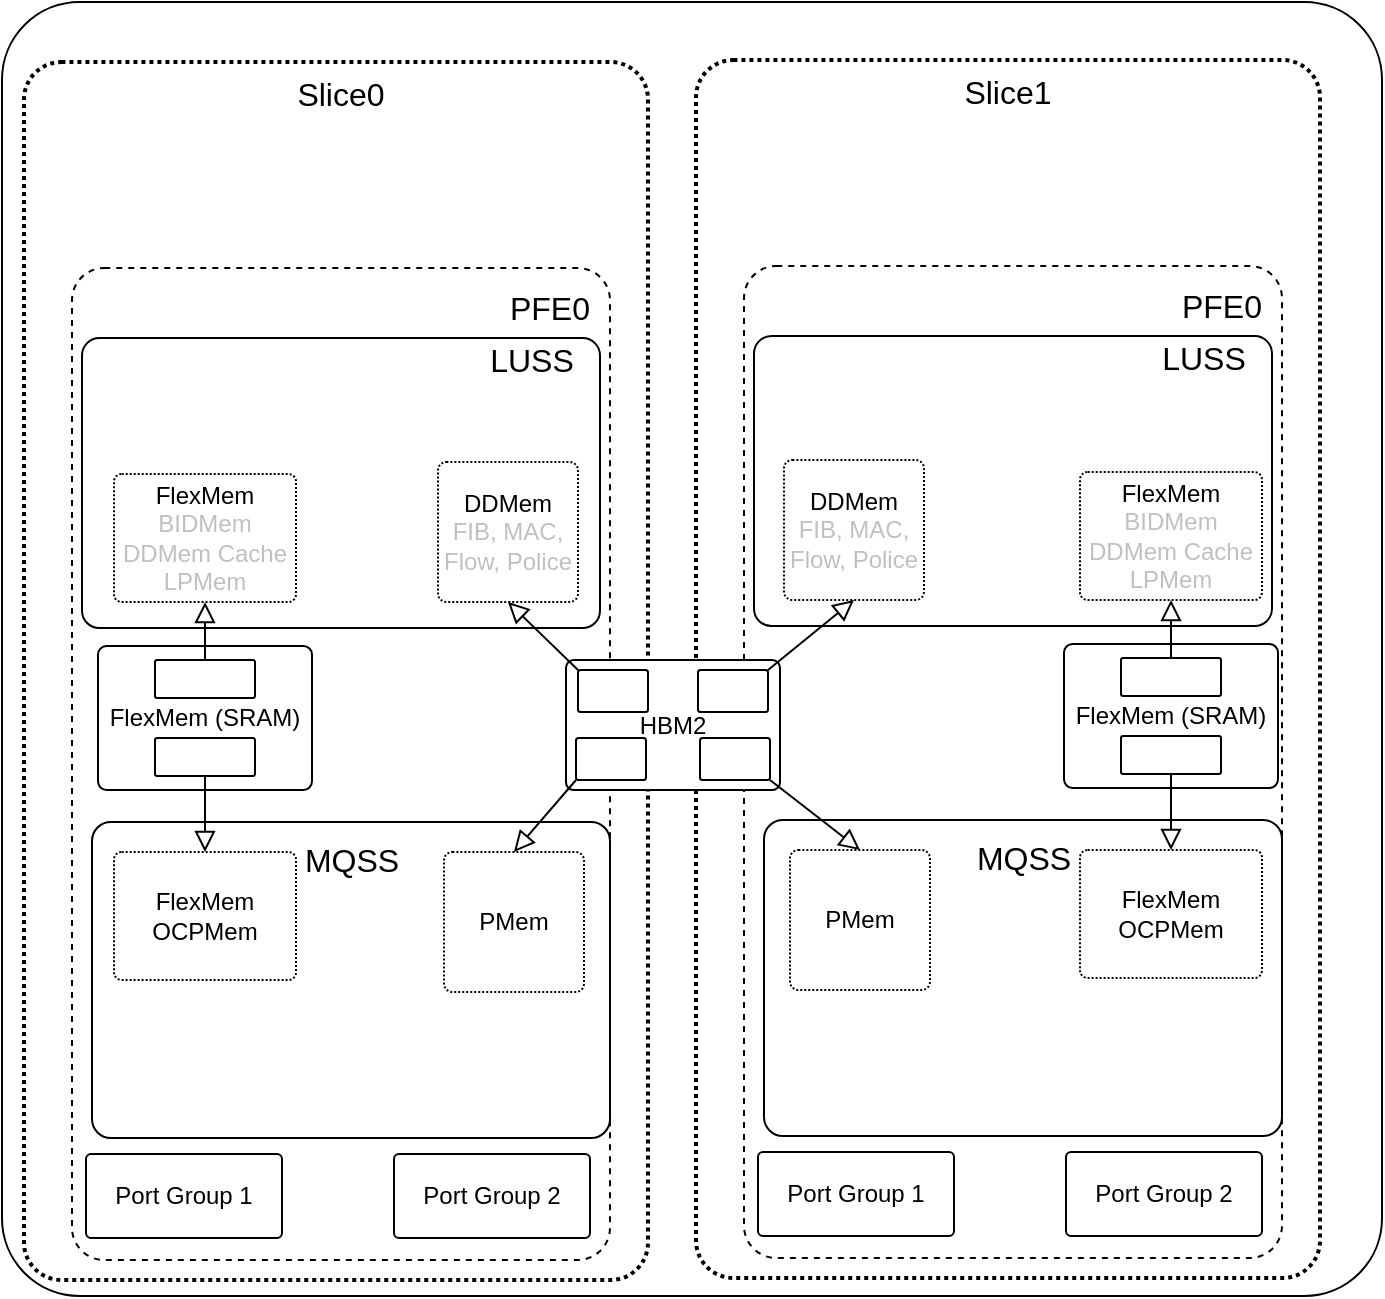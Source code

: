 <mxfile version="24.8.6">
  <diagram name="Page-1" id="Ym4bJsmRE7cuu_R5d9xZ">
    <mxGraphModel dx="1116" dy="1093" grid="0" gridSize="10" guides="1" tooltips="1" connect="1" arrows="1" fold="1" page="0" pageScale="1" pageWidth="850" pageHeight="1100" math="0" shadow="0">
      <root>
        <mxCell id="0" />
        <mxCell id="1" parent="0" />
        <mxCell id="KT2xi9yPrRJrvXMyFJU4-1" value="" style="rounded=1;whiteSpace=wrap;html=1;arcSize=6;" vertex="1" parent="1">
          <mxGeometry x="-61" y="-205" width="690" height="647" as="geometry" />
        </mxCell>
        <mxCell id="KT2xi9yPrRJrvXMyFJU4-27" value="" style="group" vertex="1" connectable="0" parent="1">
          <mxGeometry x="-50" y="-175" width="312" height="609" as="geometry" />
        </mxCell>
        <mxCell id="KT2xi9yPrRJrvXMyFJU4-25" value="" style="rounded=1;whiteSpace=wrap;html=1;dashed=1;imageHeight=24;arcSize=6;dashPattern=1 1;strokeWidth=2;" vertex="1" parent="KT2xi9yPrRJrvXMyFJU4-27">
          <mxGeometry width="312" height="609" as="geometry" />
        </mxCell>
        <mxCell id="KT2xi9yPrRJrvXMyFJU4-26" value="Slice0" style="text;html=1;align=center;verticalAlign=middle;whiteSpace=wrap;rounded=0;fontSize=16;" vertex="1" parent="KT2xi9yPrRJrvXMyFJU4-27">
          <mxGeometry x="125" width="67" height="32.39" as="geometry" />
        </mxCell>
        <mxCell id="KT2xi9yPrRJrvXMyFJU4-29" value="FLT" style="rounded=1;whiteSpace=wrap;html=1;arcSize=6;" vertex="1" parent="KT2xi9yPrRJrvXMyFJU4-27">
          <mxGeometry x="130.288" y="188" width="48.099" height="35" as="geometry" />
        </mxCell>
        <mxCell id="KT2xi9yPrRJrvXMyFJU4-13" value="" style="group;strokeWidth=2;" vertex="1" connectable="0" parent="1">
          <mxGeometry x="-26" y="-72" width="269" height="496" as="geometry" />
        </mxCell>
        <mxCell id="KT2xi9yPrRJrvXMyFJU4-2" value="" style="rounded=1;whiteSpace=wrap;html=1;dashed=1;arcSize=6;" vertex="1" parent="KT2xi9yPrRJrvXMyFJU4-13">
          <mxGeometry width="269" height="496" as="geometry" />
        </mxCell>
        <mxCell id="KT2xi9yPrRJrvXMyFJU4-10" value="PFE0" style="text;html=1;align=center;verticalAlign=middle;whiteSpace=wrap;rounded=0;fontSize=16;" vertex="1" parent="KT2xi9yPrRJrvXMyFJU4-13">
          <mxGeometry x="209" y="3.39" width="60" height="33.895" as="geometry" />
        </mxCell>
        <mxCell id="KT2xi9yPrRJrvXMyFJU4-14" value="" style="group" vertex="1" connectable="0" parent="KT2xi9yPrRJrvXMyFJU4-13">
          <mxGeometry x="7" y="443" width="98" height="42" as="geometry" />
        </mxCell>
        <mxCell id="KT2xi9yPrRJrvXMyFJU4-15" value="Port Group 1" style="rounded=1;whiteSpace=wrap;html=1;arcSize=6;" vertex="1" parent="KT2xi9yPrRJrvXMyFJU4-14">
          <mxGeometry width="98.0" height="42.0" as="geometry" />
        </mxCell>
        <mxCell id="KT2xi9yPrRJrvXMyFJU4-20" value="" style="group" vertex="1" connectable="0" parent="KT2xi9yPrRJrvXMyFJU4-13">
          <mxGeometry x="161" y="443" width="98" height="42" as="geometry" />
        </mxCell>
        <mxCell id="KT2xi9yPrRJrvXMyFJU4-21" value="Port Group 2" style="rounded=1;whiteSpace=wrap;html=1;arcSize=6;" vertex="1" parent="KT2xi9yPrRJrvXMyFJU4-20">
          <mxGeometry width="98.0" height="42.0" as="geometry" />
        </mxCell>
        <mxCell id="KT2xi9yPrRJrvXMyFJU4-7" value="" style="group" vertex="1" connectable="0" parent="KT2xi9yPrRJrvXMyFJU4-13">
          <mxGeometry x="10" y="277" width="259" height="158" as="geometry" />
        </mxCell>
        <mxCell id="KT2xi9yPrRJrvXMyFJU4-8" value="" style="rounded=1;whiteSpace=wrap;html=1;arcSize=6;" vertex="1" parent="KT2xi9yPrRJrvXMyFJU4-7">
          <mxGeometry width="259" height="158" as="geometry" />
        </mxCell>
        <mxCell id="KT2xi9yPrRJrvXMyFJU4-9" value="MQSS" style="text;html=1;align=center;verticalAlign=middle;whiteSpace=wrap;rounded=0;fontSize=16;" vertex="1" parent="KT2xi9yPrRJrvXMyFJU4-7">
          <mxGeometry x="99.5" y="4" width="60" height="30" as="geometry" />
        </mxCell>
        <mxCell id="KT2xi9yPrRJrvXMyFJU4-71" value="PMem" style="rounded=1;whiteSpace=wrap;html=1;arcSize=6;dashed=1;dashPattern=1 1;" vertex="1" parent="KT2xi9yPrRJrvXMyFJU4-7">
          <mxGeometry x="176" y="15" width="70" height="70" as="geometry" />
        </mxCell>
        <mxCell id="KT2xi9yPrRJrvXMyFJU4-91" value="" style="group;dashed=1;dashPattern=8 8;" vertex="1" connectable="0" parent="KT2xi9yPrRJrvXMyFJU4-7">
          <mxGeometry x="11" y="15" width="91" height="64" as="geometry" />
        </mxCell>
        <mxCell id="KT2xi9yPrRJrvXMyFJU4-92" value="&lt;div&gt;FlexMem&lt;br&gt;&lt;/div&gt;OCPMem" style="rounded=1;whiteSpace=wrap;html=1;arcSize=6;dashed=1;dashPattern=1 1;" vertex="1" parent="KT2xi9yPrRJrvXMyFJU4-91">
          <mxGeometry width="91.0" height="64.0" as="geometry" />
        </mxCell>
        <mxCell id="KT2xi9yPrRJrvXMyFJU4-69" value="&lt;div&gt;FlexMem (SRAM)&lt;/div&gt;" style="rounded=1;whiteSpace=wrap;html=1;arcSize=6;" vertex="1" parent="KT2xi9yPrRJrvXMyFJU4-13">
          <mxGeometry x="13" y="189" width="107" height="72" as="geometry" />
        </mxCell>
        <mxCell id="KT2xi9yPrRJrvXMyFJU4-84" value="" style="group" vertex="1" connectable="0" parent="KT2xi9yPrRJrvXMyFJU4-13">
          <mxGeometry x="41.5" y="196" width="50" height="19" as="geometry" />
        </mxCell>
        <mxCell id="KT2xi9yPrRJrvXMyFJU4-85" value="" style="rounded=1;whiteSpace=wrap;html=1;arcSize=6;" vertex="1" parent="KT2xi9yPrRJrvXMyFJU4-84">
          <mxGeometry width="50.0" height="19.0" as="geometry" />
        </mxCell>
        <mxCell id="KT2xi9yPrRJrvXMyFJU4-87" value="" style="group" vertex="1" connectable="0" parent="KT2xi9yPrRJrvXMyFJU4-13">
          <mxGeometry x="41.5" y="235" width="50" height="19" as="geometry" />
        </mxCell>
        <mxCell id="KT2xi9yPrRJrvXMyFJU4-88" value="" style="rounded=1;whiteSpace=wrap;html=1;arcSize=6;" vertex="1" parent="KT2xi9yPrRJrvXMyFJU4-87">
          <mxGeometry width="50.0" height="19.0" as="geometry" />
        </mxCell>
        <mxCell id="KT2xi9yPrRJrvXMyFJU4-93" style="edgeStyle=none;curved=1;rounded=0;orthogonalLoop=1;jettySize=auto;html=1;exitX=0.5;exitY=1;exitDx=0;exitDy=0;entryX=0.5;entryY=0;entryDx=0;entryDy=0;fontSize=12;startSize=8;endSize=8;endArrow=block;endFill=0;" edge="1" parent="KT2xi9yPrRJrvXMyFJU4-13" source="KT2xi9yPrRJrvXMyFJU4-88" target="KT2xi9yPrRJrvXMyFJU4-92">
          <mxGeometry relative="1" as="geometry" />
        </mxCell>
        <mxCell id="KT2xi9yPrRJrvXMyFJU4-6" value="" style="group" vertex="1" connectable="0" parent="1">
          <mxGeometry x="-21" y="-37" width="259" height="146" as="geometry" />
        </mxCell>
        <mxCell id="KT2xi9yPrRJrvXMyFJU4-4" value="" style="rounded=1;whiteSpace=wrap;html=1;arcSize=6;" vertex="1" parent="KT2xi9yPrRJrvXMyFJU4-6">
          <mxGeometry width="259" height="145.017" as="geometry" />
        </mxCell>
        <mxCell id="KT2xi9yPrRJrvXMyFJU4-5" value="LUSS" style="text;html=1;align=center;verticalAlign=middle;whiteSpace=wrap;rounded=0;fontSize=16;" vertex="1" parent="KT2xi9yPrRJrvXMyFJU4-6">
          <mxGeometry x="195" y="6.965" width="60" height="7.24" as="geometry" />
        </mxCell>
        <mxCell id="KT2xi9yPrRJrvXMyFJU4-63" value="&lt;div&gt;DDMem&lt;/div&gt;&lt;font color=&quot;#c0c0c0&quot;&gt;FIB, MAC, Flow, Police&lt;/font&gt;" style="rounded=1;whiteSpace=wrap;html=1;arcSize=6;dashed=1;dashPattern=1 1;" vertex="1" parent="KT2xi9yPrRJrvXMyFJU4-6">
          <mxGeometry x="178" y="62" width="70" height="70" as="geometry" />
        </mxCell>
        <mxCell id="KT2xi9yPrRJrvXMyFJU4-33" value="" style="group" vertex="1" connectable="0" parent="KT2xi9yPrRJrvXMyFJU4-6">
          <mxGeometry x="16" y="68" width="91" height="64" as="geometry" />
        </mxCell>
        <mxCell id="KT2xi9yPrRJrvXMyFJU4-31" value="&lt;div&gt;FlexMem&lt;br&gt;&lt;/div&gt;&lt;div&gt;&lt;font color=&quot;#c0c0c0&quot;&gt;BIDMem&lt;/font&gt;&lt;/div&gt;&lt;div&gt;&lt;font color=&quot;#c0c0c0&quot;&gt;DDMem Cache&lt;/font&gt;&lt;/div&gt;&lt;div&gt;&lt;font color=&quot;#c0c0c0&quot;&gt;LPMem&lt;/font&gt;&lt;br&gt;&lt;/div&gt;" style="rounded=1;whiteSpace=wrap;html=1;arcSize=6;dashed=1;dashPattern=1 1;" vertex="1" parent="KT2xi9yPrRJrvXMyFJU4-33">
          <mxGeometry width="91.0" height="64.0" as="geometry" />
        </mxCell>
        <mxCell id="KT2xi9yPrRJrvXMyFJU4-90" style="edgeStyle=none;curved=1;rounded=0;orthogonalLoop=1;jettySize=auto;html=1;exitX=0.5;exitY=0;exitDx=0;exitDy=0;entryX=0.5;entryY=1;entryDx=0;entryDy=0;fontSize=12;startSize=8;endSize=8;endArrow=block;endFill=0;" edge="1" parent="1" source="KT2xi9yPrRJrvXMyFJU4-85" target="KT2xi9yPrRJrvXMyFJU4-31">
          <mxGeometry relative="1" as="geometry" />
        </mxCell>
        <mxCell id="KT2xi9yPrRJrvXMyFJU4-94" value="" style="group" vertex="1" connectable="0" parent="1">
          <mxGeometry x="286" y="-176" width="312" height="609" as="geometry" />
        </mxCell>
        <mxCell id="KT2xi9yPrRJrvXMyFJU4-95" value="" style="rounded=1;whiteSpace=wrap;html=1;dashed=1;imageHeight=24;arcSize=6;dashPattern=1 1;strokeWidth=2;" vertex="1" parent="KT2xi9yPrRJrvXMyFJU4-94">
          <mxGeometry width="312" height="609" as="geometry" />
        </mxCell>
        <mxCell id="KT2xi9yPrRJrvXMyFJU4-96" value="Slice1" style="text;html=1;align=center;verticalAlign=middle;whiteSpace=wrap;rounded=0;fontSize=16;" vertex="1" parent="KT2xi9yPrRJrvXMyFJU4-94">
          <mxGeometry x="127.8" width="56.39" height="32.39" as="geometry" />
        </mxCell>
        <mxCell id="KT2xi9yPrRJrvXMyFJU4-97" value="FLT" style="rounded=1;whiteSpace=wrap;html=1;arcSize=6;" vertex="1" parent="KT2xi9yPrRJrvXMyFJU4-94">
          <mxGeometry x="130.288" y="188" width="48.099" height="35" as="geometry" />
        </mxCell>
        <mxCell id="KT2xi9yPrRJrvXMyFJU4-98" value="" style="group;strokeWidth=2;" vertex="1" connectable="0" parent="1">
          <mxGeometry x="310" y="-73" width="269" height="496" as="geometry" />
        </mxCell>
        <mxCell id="KT2xi9yPrRJrvXMyFJU4-99" value="" style="rounded=1;whiteSpace=wrap;html=1;dashed=1;arcSize=6;" vertex="1" parent="KT2xi9yPrRJrvXMyFJU4-98">
          <mxGeometry width="269" height="496" as="geometry" />
        </mxCell>
        <mxCell id="KT2xi9yPrRJrvXMyFJU4-100" value="PFE0" style="text;html=1;align=center;verticalAlign=middle;whiteSpace=wrap;rounded=0;fontSize=16;" vertex="1" parent="KT2xi9yPrRJrvXMyFJU4-98">
          <mxGeometry x="209" y="3.39" width="60" height="33.895" as="geometry" />
        </mxCell>
        <mxCell id="KT2xi9yPrRJrvXMyFJU4-101" value="" style="group" vertex="1" connectable="0" parent="KT2xi9yPrRJrvXMyFJU4-98">
          <mxGeometry x="7" y="443" width="98" height="42" as="geometry" />
        </mxCell>
        <mxCell id="KT2xi9yPrRJrvXMyFJU4-102" value="Port Group 1" style="rounded=1;whiteSpace=wrap;html=1;arcSize=6;" vertex="1" parent="KT2xi9yPrRJrvXMyFJU4-101">
          <mxGeometry width="98.0" height="42.0" as="geometry" />
        </mxCell>
        <mxCell id="KT2xi9yPrRJrvXMyFJU4-103" value="" style="group" vertex="1" connectable="0" parent="KT2xi9yPrRJrvXMyFJU4-98">
          <mxGeometry x="161" y="443" width="98" height="42" as="geometry" />
        </mxCell>
        <mxCell id="KT2xi9yPrRJrvXMyFJU4-104" value="Port Group 2" style="rounded=1;whiteSpace=wrap;html=1;arcSize=6;" vertex="1" parent="KT2xi9yPrRJrvXMyFJU4-103">
          <mxGeometry width="98.0" height="42.0" as="geometry" />
        </mxCell>
        <mxCell id="KT2xi9yPrRJrvXMyFJU4-105" value="" style="group" vertex="1" connectable="0" parent="KT2xi9yPrRJrvXMyFJU4-98">
          <mxGeometry x="10" y="277" width="259" height="158" as="geometry" />
        </mxCell>
        <mxCell id="KT2xi9yPrRJrvXMyFJU4-106" value="" style="rounded=1;whiteSpace=wrap;html=1;arcSize=6;" vertex="1" parent="KT2xi9yPrRJrvXMyFJU4-105">
          <mxGeometry width="259" height="158" as="geometry" />
        </mxCell>
        <mxCell id="KT2xi9yPrRJrvXMyFJU4-107" value="MQSS" style="text;html=1;align=center;verticalAlign=middle;whiteSpace=wrap;rounded=0;fontSize=16;" vertex="1" parent="KT2xi9yPrRJrvXMyFJU4-105">
          <mxGeometry x="99.5" y="4" width="60" height="30" as="geometry" />
        </mxCell>
        <mxCell id="KT2xi9yPrRJrvXMyFJU4-108" value="PMem" style="rounded=1;whiteSpace=wrap;html=1;arcSize=6;dashed=1;dashPattern=1 1;" vertex="1" parent="KT2xi9yPrRJrvXMyFJU4-105">
          <mxGeometry x="13" y="15" width="70" height="70" as="geometry" />
        </mxCell>
        <mxCell id="KT2xi9yPrRJrvXMyFJU4-109" value="" style="group;dashed=1;dashPattern=8 8;" vertex="1" connectable="0" parent="KT2xi9yPrRJrvXMyFJU4-105">
          <mxGeometry x="158" y="15" width="91" height="64" as="geometry" />
        </mxCell>
        <mxCell id="KT2xi9yPrRJrvXMyFJU4-110" value="&lt;div&gt;FlexMem&lt;br&gt;&lt;/div&gt;OCPMem" style="rounded=1;whiteSpace=wrap;html=1;arcSize=6;dashed=1;dashPattern=1 1;" vertex="1" parent="KT2xi9yPrRJrvXMyFJU4-109">
          <mxGeometry width="91.0" height="64.0" as="geometry" />
        </mxCell>
        <mxCell id="KT2xi9yPrRJrvXMyFJU4-111" value="&lt;div&gt;FlexMem (SRAM)&lt;/div&gt;" style="rounded=1;whiteSpace=wrap;html=1;arcSize=6;" vertex="1" parent="KT2xi9yPrRJrvXMyFJU4-98">
          <mxGeometry x="160" y="189" width="107" height="72" as="geometry" />
        </mxCell>
        <mxCell id="KT2xi9yPrRJrvXMyFJU4-112" value="" style="group" vertex="1" connectable="0" parent="KT2xi9yPrRJrvXMyFJU4-98">
          <mxGeometry x="188.5" y="196" width="50" height="19" as="geometry" />
        </mxCell>
        <mxCell id="KT2xi9yPrRJrvXMyFJU4-113" value="" style="rounded=1;whiteSpace=wrap;html=1;arcSize=6;" vertex="1" parent="KT2xi9yPrRJrvXMyFJU4-112">
          <mxGeometry width="50.0" height="19.0" as="geometry" />
        </mxCell>
        <mxCell id="KT2xi9yPrRJrvXMyFJU4-114" value="" style="group" vertex="1" connectable="0" parent="KT2xi9yPrRJrvXMyFJU4-98">
          <mxGeometry x="188.5" y="235" width="50" height="19" as="geometry" />
        </mxCell>
        <mxCell id="KT2xi9yPrRJrvXMyFJU4-115" value="" style="rounded=1;whiteSpace=wrap;html=1;arcSize=6;" vertex="1" parent="KT2xi9yPrRJrvXMyFJU4-114">
          <mxGeometry width="50.0" height="19.0" as="geometry" />
        </mxCell>
        <mxCell id="KT2xi9yPrRJrvXMyFJU4-116" style="edgeStyle=none;curved=1;rounded=0;orthogonalLoop=1;jettySize=auto;html=1;exitX=0.5;exitY=1;exitDx=0;exitDy=0;entryX=0.5;entryY=0;entryDx=0;entryDy=0;fontSize=12;startSize=8;endSize=8;endArrow=block;endFill=0;" edge="1" parent="KT2xi9yPrRJrvXMyFJU4-98" source="KT2xi9yPrRJrvXMyFJU4-115" target="KT2xi9yPrRJrvXMyFJU4-110">
          <mxGeometry relative="1" as="geometry" />
        </mxCell>
        <mxCell id="KT2xi9yPrRJrvXMyFJU4-117" value="" style="group" vertex="1" connectable="0" parent="1">
          <mxGeometry x="315" y="-38" width="259" height="146" as="geometry" />
        </mxCell>
        <mxCell id="KT2xi9yPrRJrvXMyFJU4-118" value="" style="rounded=1;whiteSpace=wrap;html=1;arcSize=6;" vertex="1" parent="KT2xi9yPrRJrvXMyFJU4-117">
          <mxGeometry width="259" height="145.017" as="geometry" />
        </mxCell>
        <mxCell id="KT2xi9yPrRJrvXMyFJU4-119" value="LUSS" style="text;html=1;align=center;verticalAlign=middle;whiteSpace=wrap;rounded=0;fontSize=16;" vertex="1" parent="KT2xi9yPrRJrvXMyFJU4-117">
          <mxGeometry x="195" y="6.965" width="60" height="7.24" as="geometry" />
        </mxCell>
        <mxCell id="KT2xi9yPrRJrvXMyFJU4-120" value="&lt;div&gt;DDMem&lt;/div&gt;&lt;font color=&quot;#c0c0c0&quot;&gt;FIB, MAC, Flow, Police&lt;/font&gt;" style="rounded=1;whiteSpace=wrap;html=1;arcSize=6;dashed=1;dashPattern=1 1;" vertex="1" parent="KT2xi9yPrRJrvXMyFJU4-117">
          <mxGeometry x="15" y="62" width="70" height="70" as="geometry" />
        </mxCell>
        <mxCell id="KT2xi9yPrRJrvXMyFJU4-121" value="" style="group" vertex="1" connectable="0" parent="KT2xi9yPrRJrvXMyFJU4-117">
          <mxGeometry x="163" y="68" width="91" height="64" as="geometry" />
        </mxCell>
        <mxCell id="KT2xi9yPrRJrvXMyFJU4-122" value="&lt;div&gt;FlexMem&lt;br&gt;&lt;/div&gt;&lt;div&gt;&lt;font color=&quot;#c0c0c0&quot;&gt;BIDMem&lt;/font&gt;&lt;/div&gt;&lt;div&gt;&lt;font color=&quot;#c0c0c0&quot;&gt;DDMem Cache&lt;/font&gt;&lt;/div&gt;&lt;div&gt;&lt;font color=&quot;#c0c0c0&quot;&gt;LPMem&lt;/font&gt;&lt;br&gt;&lt;/div&gt;" style="rounded=1;whiteSpace=wrap;html=1;arcSize=6;dashed=1;dashPattern=1 1;" vertex="1" parent="KT2xi9yPrRJrvXMyFJU4-121">
          <mxGeometry width="91.0" height="64.0" as="geometry" />
        </mxCell>
        <mxCell id="KT2xi9yPrRJrvXMyFJU4-126" style="edgeStyle=none;curved=1;rounded=0;orthogonalLoop=1;jettySize=auto;html=1;exitX=0.5;exitY=0;exitDx=0;exitDy=0;entryX=0.5;entryY=1;entryDx=0;entryDy=0;fontSize=12;startSize=8;endSize=8;endArrow=block;endFill=0;" edge="1" parent="1" source="KT2xi9yPrRJrvXMyFJU4-113" target="KT2xi9yPrRJrvXMyFJU4-122">
          <mxGeometry relative="1" as="geometry" />
        </mxCell>
        <mxCell id="KT2xi9yPrRJrvXMyFJU4-75" value="" style="group" vertex="1" connectable="0" parent="1">
          <mxGeometry x="221" y="124" width="107" height="65" as="geometry" />
        </mxCell>
        <mxCell id="KT2xi9yPrRJrvXMyFJU4-23" value="&lt;div&gt;HBM2&lt;/div&gt;" style="rounded=1;whiteSpace=wrap;html=1;arcSize=6;" vertex="1" parent="KT2xi9yPrRJrvXMyFJU4-75">
          <mxGeometry width="107" height="65" as="geometry" />
        </mxCell>
        <mxCell id="KT2xi9yPrRJrvXMyFJU4-65" value="" style="rounded=1;whiteSpace=wrap;html=1;arcSize=6;" vertex="1" parent="KT2xi9yPrRJrvXMyFJU4-75">
          <mxGeometry x="6" y="5" width="35" height="21" as="geometry" />
        </mxCell>
        <mxCell id="KT2xi9yPrRJrvXMyFJU4-72" value="" style="rounded=1;whiteSpace=wrap;html=1;arcSize=6;" vertex="1" parent="KT2xi9yPrRJrvXMyFJU4-75">
          <mxGeometry x="5" y="39" width="35" height="21" as="geometry" />
        </mxCell>
        <mxCell id="KT2xi9yPrRJrvXMyFJU4-73" value="" style="rounded=1;whiteSpace=wrap;html=1;arcSize=6;" vertex="1" parent="KT2xi9yPrRJrvXMyFJU4-75">
          <mxGeometry x="66" y="5" width="35" height="21" as="geometry" />
        </mxCell>
        <mxCell id="KT2xi9yPrRJrvXMyFJU4-74" value="" style="rounded=1;whiteSpace=wrap;html=1;arcSize=6;" vertex="1" parent="KT2xi9yPrRJrvXMyFJU4-75">
          <mxGeometry x="67" y="39" width="35" height="21" as="geometry" />
        </mxCell>
        <mxCell id="KT2xi9yPrRJrvXMyFJU4-125" style="edgeStyle=none;curved=1;rounded=0;orthogonalLoop=1;jettySize=auto;html=1;exitX=1;exitY=1;exitDx=0;exitDy=0;entryX=0.5;entryY=0;entryDx=0;entryDy=0;fontSize=12;startSize=8;endSize=8;endArrow=block;endFill=0;" edge="1" parent="1" source="KT2xi9yPrRJrvXMyFJU4-74" target="KT2xi9yPrRJrvXMyFJU4-108">
          <mxGeometry relative="1" as="geometry">
            <mxPoint x="399" y="183" as="sourcePoint" />
          </mxGeometry>
        </mxCell>
        <mxCell id="KT2xi9yPrRJrvXMyFJU4-124" style="edgeStyle=none;curved=1;rounded=0;orthogonalLoop=1;jettySize=auto;html=1;exitX=1;exitY=0;exitDx=0;exitDy=0;entryX=0.5;entryY=1;entryDx=0;entryDy=0;fontSize=12;startSize=8;endSize=8;endArrow=block;endFill=0;" edge="1" parent="1" target="KT2xi9yPrRJrvXMyFJU4-120" source="KT2xi9yPrRJrvXMyFJU4-73">
          <mxGeometry relative="1" as="geometry">
            <mxPoint x="400" y="128" as="sourcePoint" />
          </mxGeometry>
        </mxCell>
        <mxCell id="KT2xi9yPrRJrvXMyFJU4-78" style="edgeStyle=none;curved=1;rounded=0;orthogonalLoop=1;jettySize=auto;html=1;exitX=0;exitY=0;exitDx=0;exitDy=0;entryX=0.5;entryY=1;entryDx=0;entryDy=0;fontSize=12;startSize=8;endSize=8;endArrow=block;endFill=0;" edge="1" parent="1" source="KT2xi9yPrRJrvXMyFJU4-65" target="KT2xi9yPrRJrvXMyFJU4-63">
          <mxGeometry relative="1" as="geometry" />
        </mxCell>
        <mxCell id="KT2xi9yPrRJrvXMyFJU4-82" style="edgeStyle=none;curved=1;rounded=0;orthogonalLoop=1;jettySize=auto;html=1;exitX=0;exitY=1;exitDx=0;exitDy=0;entryX=0.5;entryY=0;entryDx=0;entryDy=0;fontSize=12;startSize=8;endSize=8;endArrow=block;endFill=0;" edge="1" parent="1" source="KT2xi9yPrRJrvXMyFJU4-72" target="KT2xi9yPrRJrvXMyFJU4-71">
          <mxGeometry relative="1" as="geometry" />
        </mxCell>
      </root>
    </mxGraphModel>
  </diagram>
</mxfile>
